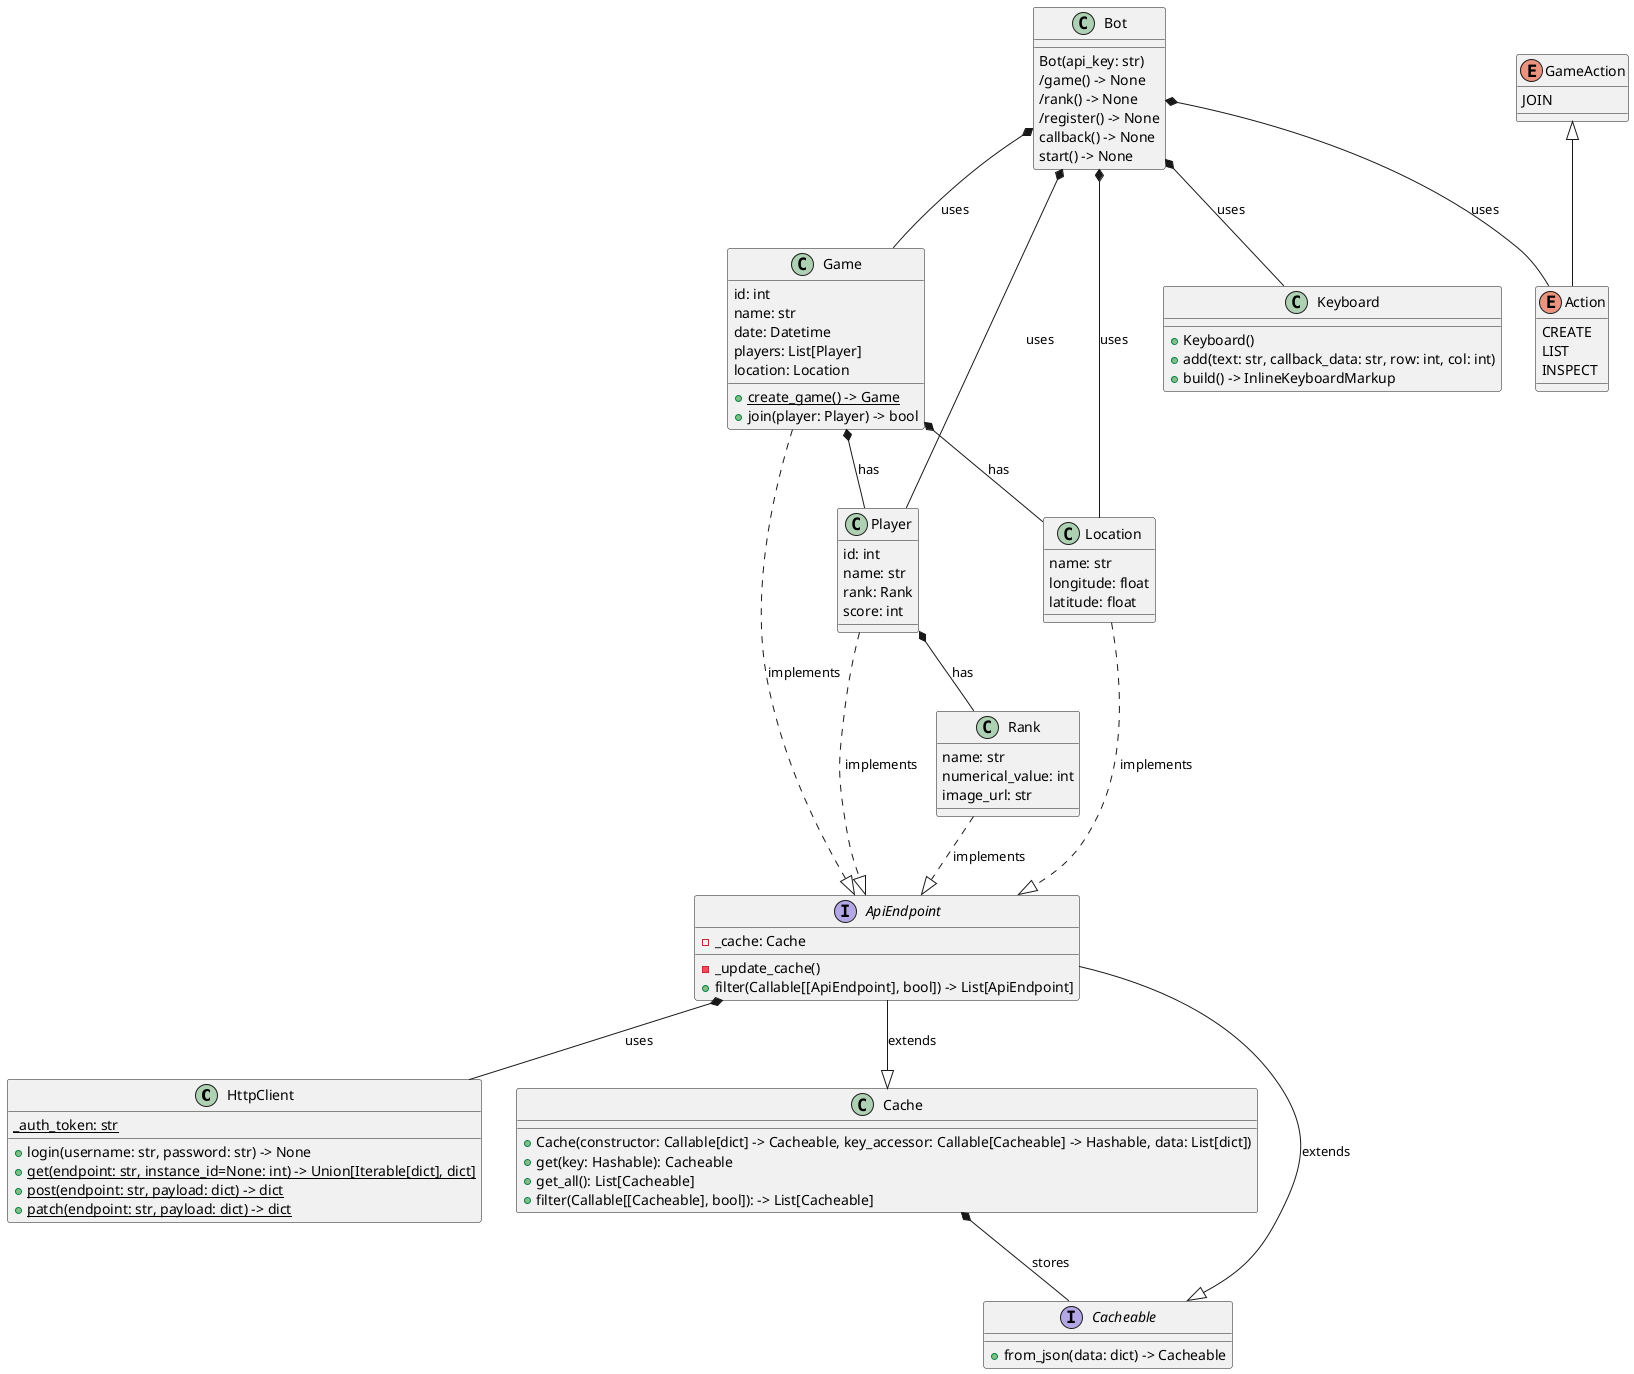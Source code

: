 @startuml
class HttpClient {
{static}_auth_token: str
+login(username: str, password: str) -> None
{static} +get(endpoint: str, instance_id=None: int) -> Union[Iterable[dict], dict]
{static} +post(endpoint: str, payload: dict) -> dict
{static} +patch(endpoint: str, payload: dict) -> dict
}

class Cache {
+Cache(constructor: Callable[dict] -> Cacheable, key_accessor: Callable[Cacheable] -> Hashable, data: List[dict])
+get(key: Hashable): Cacheable
+get_all(): List[Cacheable]
+filter(Callable[[Cacheable], bool]): -> List[Cacheable]
}

interface Cacheable {
+from_json(data: dict) -> Cacheable
}

interface ApiEndpoint {
-_cache: Cache
-_update_cache()
+filter(Callable[[ApiEndpoint], bool]) -> List[ApiEndpoint]
}

class Game {
id: int
name: str
date: Datetime
players: List[Player]
location: Location

{static} +create_game() -> Game
+join(player: Player) -> bool
}

class Player {
id: int
name: str
rank: Rank
score: int
}

class Rank {
name: str
numerical_value: int
image_url: str
}

class Location {
name: str
longitude: float
latitude: float
}

class Bot {
Bot(api_key: str)
/game() -> None
/rank() -> None
/register() -> None
callback() -> None
start() -> None
}

class Keyboard {
+Keyboard()
+add(text: str, callback_data: str, row: int, col: int)
+build() -> InlineKeyboardMarkup
}

enum Action {
CREATE
LIST
INSPECT
}

enum GameAction {
JOIN
}

GameAction <|-- Action

Cache *-- Cacheable : stores

ApiEndpoint --|> Cache : extends
ApiEndpoint --|> Cacheable : extends
ApiEndpoint *-- HttpClient : uses

Game .-|> ApiEndpoint : implements
Player .-|> ApiEndpoint : implements
Location .-|> ApiEndpoint : implements
Rank .-|> ApiEndpoint : implements

Game *-- Location : has
Game *-- Player : has

Player *-- Rank : has

Bot *-- Keyboard : uses
Bot *-- Game : uses
Bot *-- Player : uses
Bot *-- Location : uses
Bot *-- Action : uses
@enduml